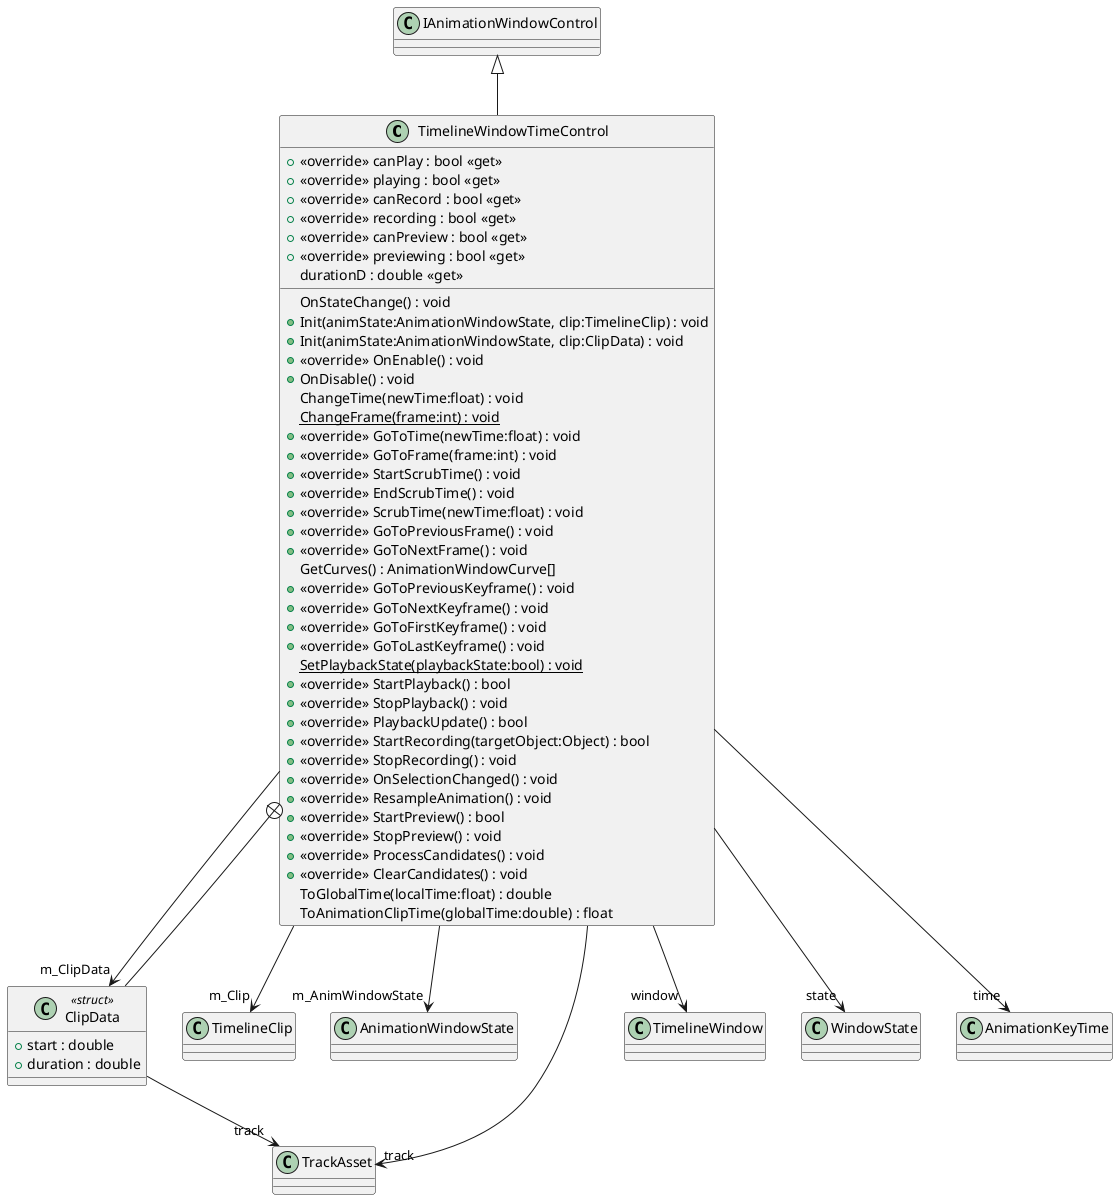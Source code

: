 @startuml
class TimelineWindowTimeControl {
    OnStateChange() : void
    + Init(animState:AnimationWindowState, clip:TimelineClip) : void
    + Init(animState:AnimationWindowState, clip:ClipData) : void
    + <<override>> OnEnable() : void
    + OnDisable() : void
    ChangeTime(newTime:float) : void
    {static} ChangeFrame(frame:int) : void
    + <<override>> GoToTime(newTime:float) : void
    + <<override>> GoToFrame(frame:int) : void
    + <<override>> StartScrubTime() : void
    + <<override>> EndScrubTime() : void
    + <<override>> ScrubTime(newTime:float) : void
    + <<override>> GoToPreviousFrame() : void
    + <<override>> GoToNextFrame() : void
    GetCurves() : AnimationWindowCurve[]
    + <<override>> GoToPreviousKeyframe() : void
    + <<override>> GoToNextKeyframe() : void
    + <<override>> GoToFirstKeyframe() : void
    + <<override>> GoToLastKeyframe() : void
    + <<override>> canPlay : bool <<get>>
    + <<override>> playing : bool <<get>>
    {static} SetPlaybackState(playbackState:bool) : void
    + <<override>> StartPlayback() : bool
    + <<override>> StopPlayback() : void
    + <<override>> PlaybackUpdate() : bool
    + <<override>> canRecord : bool <<get>>
    + <<override>> recording : bool <<get>>
    + <<override>> canPreview : bool <<get>>
    + <<override>> previewing : bool <<get>>
    + <<override>> StartRecording(targetObject:Object) : bool
    + <<override>> StopRecording() : void
    + <<override>> OnSelectionChanged() : void
    + <<override>> ResampleAnimation() : void
    + <<override>> StartPreview() : bool
    + <<override>> StopPreview() : void
    + <<override>> ProcessCandidates() : void
    + <<override>> ClearCandidates() : void
    durationD : double <<get>>
    ToGlobalTime(localTime:float) : double
    ToAnimationClipTime(globalTime:double) : float
}
class ClipData <<struct>> {
    + start : double
    + duration : double
}
IAnimationWindowControl <|-- TimelineWindowTimeControl
TimelineWindowTimeControl --> "m_ClipData" ClipData
TimelineWindowTimeControl --> "m_Clip" TimelineClip
TimelineWindowTimeControl --> "m_AnimWindowState" AnimationWindowState
TimelineWindowTimeControl --> "track" TrackAsset
TimelineWindowTimeControl --> "window" TimelineWindow
TimelineWindowTimeControl --> "state" WindowState
TimelineWindowTimeControl --> "time" AnimationKeyTime
TimelineWindowTimeControl +-- ClipData
ClipData --> "track" TrackAsset
@enduml
